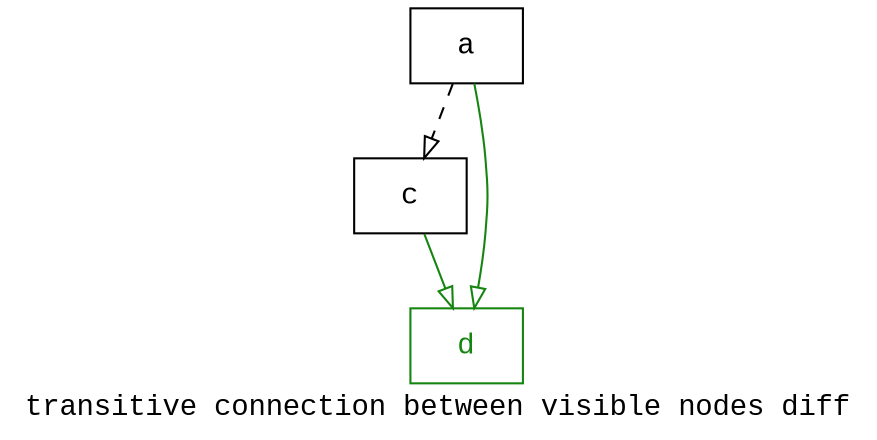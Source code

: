 digraph D {
    label="transitive connection between visible nodes diff";
    tooltip="transitive connection between visible nodes diff";
    bgcolor="#ffffff";
    fontcolor="#000000";
    fontname="Courier New";
    
    node1 [color="#000000",fontcolor="#000000",fontname="Courier New",shape="rectangle",tooltip="a",label="a"]
    
    node2 [color="#000000",fontcolor="#000000",fontname="Courier New",shape="rectangle",tooltip="c",label="c"]
    
    node3 [color="#158510",fontcolor="#158510",fontname="Courier New",shape="rectangle",tooltip="d",label="d"]
    
    node1 -> node2 [arrowhead="empty",color="#000000",style="dashed",tooltip="a\n   ->\nc",]
    node1 -> node3 [arrowhead="empty",color="#158510",tooltip="a\n   ->\nd",]
    node2 -> node3 [arrowhead="empty",color="#158510",tooltip="c\n   ->\nd",]
}
